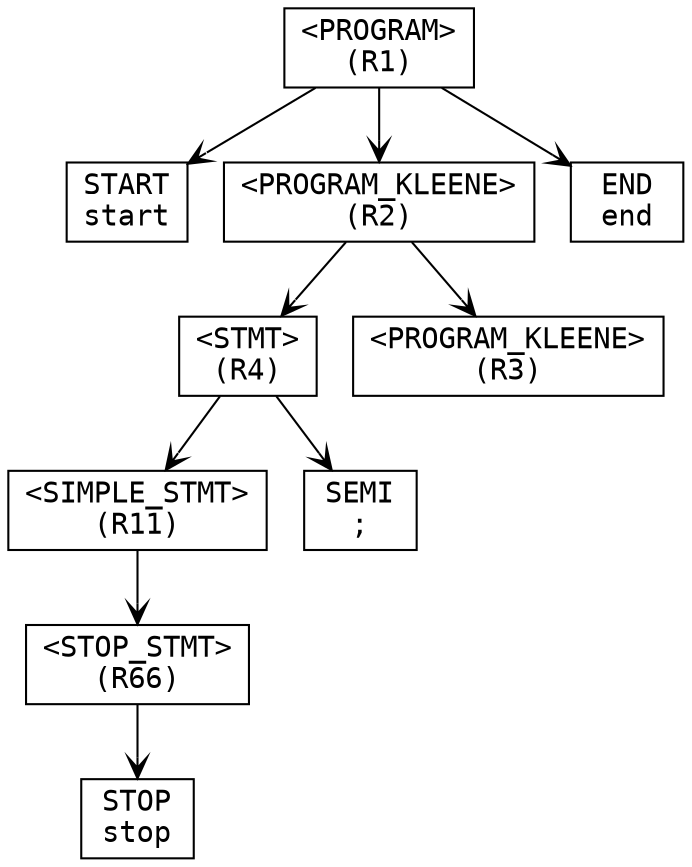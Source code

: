 digraph ParseTree {
  node [shape=box, fontname="Courier"];
  edge [arrowhead=vee];
  n1104748438 [label="<PROGRAM>\n(R1)"];
  n1485080858 [label="START\nstart"];
  n1104748438 -> n1485080858;
  n922905693 [label="<PROGRAM_KLEENE>\n(R2)"];
  n2117387023 [label="<STMT>\n(R4)"];
  n169717858 [label="<SIMPLE_STMT>\n(R11)"];
  n1066101868 [label="<STOP_STMT>\n(R66)"];
  n458202948 [label="STOP\nstop"];
  n1066101868 -> n458202948;
  n169717858 -> n1066101868;
  n2117387023 -> n169717858;
  n1136331673 [label="SEMI\n;"];
  n2117387023 -> n1136331673;
  n922905693 -> n2117387023;
  n608316716 [label="<PROGRAM_KLEENE>\n(R3)"];
  n922905693 -> n608316716;
  n1104748438 -> n922905693;
  n1078910404 [label="END\nend"];
  n1104748438 -> n1078910404;
}